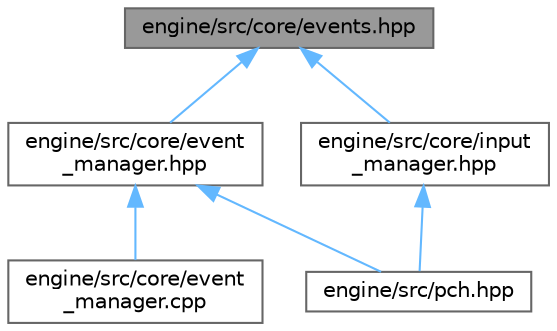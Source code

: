 digraph "engine/src/core/events.hpp"
{
 // LATEX_PDF_SIZE
  bgcolor="transparent";
  edge [fontname=Helvetica,fontsize=10,labelfontname=Helvetica,labelfontsize=10];
  node [fontname=Helvetica,fontsize=10,shape=box,height=0.2,width=0.4];
  Node1 [id="Node000001",label="engine/src/core/events.hpp",height=0.2,width=0.4,color="gray40", fillcolor="grey60", style="filled", fontcolor="black",tooltip=" "];
  Node1 -> Node2 [id="edge16_Node000001_Node000002",dir="back",color="steelblue1",style="solid",tooltip=" "];
  Node2 [id="Node000002",label="engine/src/core/event\l_manager.hpp",height=0.2,width=0.4,color="grey40", fillcolor="white", style="filled",URL="$event__manager_8hpp.html",tooltip=" "];
  Node2 -> Node3 [id="edge17_Node000002_Node000003",dir="back",color="steelblue1",style="solid",tooltip=" "];
  Node3 [id="Node000003",label="engine/src/core/event\l_manager.cpp",height=0.2,width=0.4,color="grey40", fillcolor="white", style="filled",URL="$event__manager_8cpp.html",tooltip=" "];
  Node2 -> Node4 [id="edge18_Node000002_Node000004",dir="back",color="steelblue1",style="solid",tooltip=" "];
  Node4 [id="Node000004",label="engine/src/pch.hpp",height=0.2,width=0.4,color="grey40", fillcolor="white", style="filled",URL="$pch_8hpp.html",tooltip=" "];
  Node1 -> Node5 [id="edge19_Node000001_Node000005",dir="back",color="steelblue1",style="solid",tooltip=" "];
  Node5 [id="Node000005",label="engine/src/core/input\l_manager.hpp",height=0.2,width=0.4,color="grey40", fillcolor="white", style="filled",URL="$input__manager_8hpp.html",tooltip=" "];
  Node5 -> Node4 [id="edge20_Node000005_Node000004",dir="back",color="steelblue1",style="solid",tooltip=" "];
}
